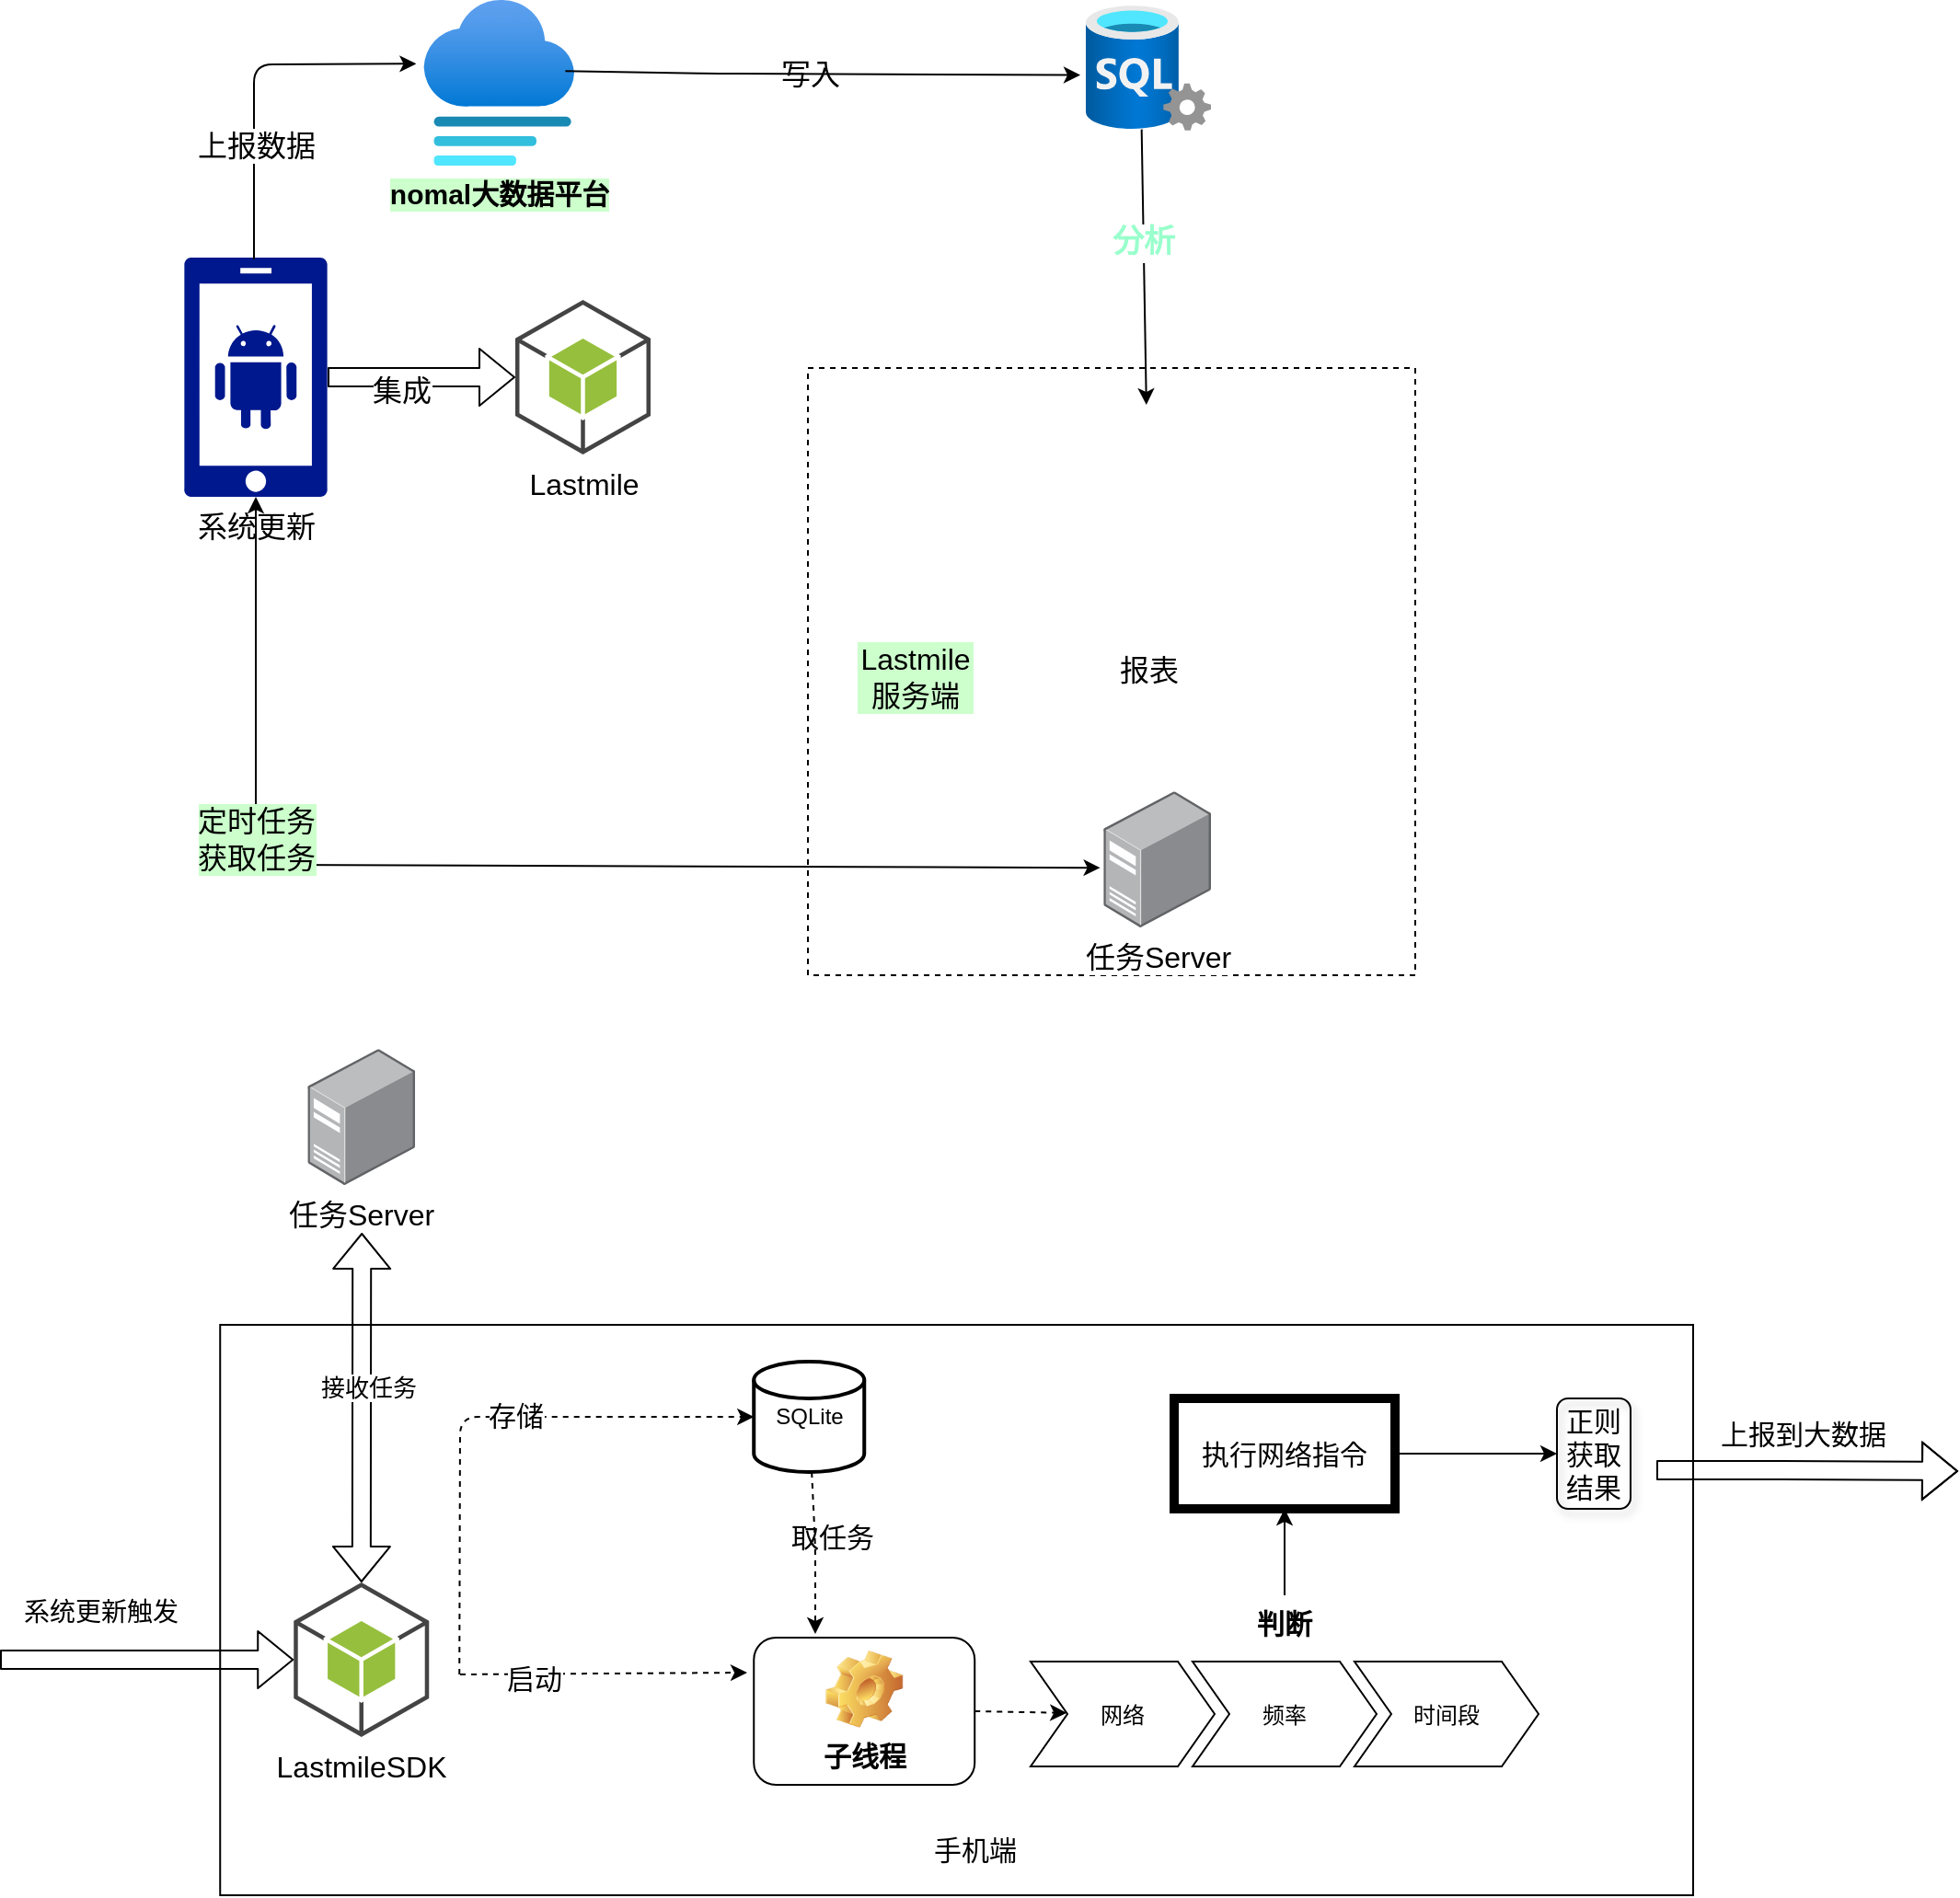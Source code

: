 <mxfile version="14.6.3" type="github">
  <diagram id="C5RBs43oDa-KdzZeNtuy" name="Page-1">
    <mxGraphModel dx="1422" dy="802" grid="1" gridSize="10" guides="1" tooltips="1" connect="1" arrows="1" fold="1" page="1" pageScale="1" pageWidth="827" pageHeight="1169" math="0" shadow="0">
      <root>
        <mxCell id="WIyWlLk6GJQsqaUBKTNV-0" />
        <mxCell id="WIyWlLk6GJQsqaUBKTNV-1" parent="WIyWlLk6GJQsqaUBKTNV-0" />
        <mxCell id="yuwPH2M8G0DCQ8YKpy5Z-1" value="" style="rounded=0;whiteSpace=wrap;html=1;" vertex="1" parent="WIyWlLk6GJQsqaUBKTNV-1">
          <mxGeometry x="169.62" y="850" width="800.38" height="310" as="geometry" />
        </mxCell>
        <mxCell id="rWMwRWVKeR0WOQhEBVSM-88" value="" style="whiteSpace=wrap;html=1;aspect=fixed;dashed=1;labelBackgroundColor=#CCFFCC;fontSize=16;fontColor=#99FFCC;" parent="WIyWlLk6GJQsqaUBKTNV-1" vertex="1">
          <mxGeometry x="489" y="330" width="330" height="330" as="geometry" />
        </mxCell>
        <mxCell id="rWMwRWVKeR0WOQhEBVSM-0" value="系统更新" style="aspect=fixed;pointerEvents=1;shadow=0;dashed=0;html=1;strokeColor=none;labelPosition=center;verticalLabelPosition=bottom;verticalAlign=top;align=center;fillColor=#00188D;shape=mxgraph.mscae.enterprise.android_phone;fontSize=16;" parent="WIyWlLk6GJQsqaUBKTNV-1" vertex="1">
          <mxGeometry x="150" y="270" width="78" height="130" as="geometry" />
        </mxCell>
        <mxCell id="rWMwRWVKeR0WOQhEBVSM-1" value="Lastmile" style="outlineConnect=0;dashed=0;verticalLabelPosition=bottom;verticalAlign=top;align=center;html=1;shape=mxgraph.aws3.android;fillColor=#96BF3D;gradientColor=none;fontSize=16;" parent="WIyWlLk6GJQsqaUBKTNV-1" vertex="1">
          <mxGeometry x="330" y="293" width="73.5" height="84" as="geometry" />
        </mxCell>
        <mxCell id="rWMwRWVKeR0WOQhEBVSM-3" value="" style="shape=flexArrow;endArrow=classic;html=1;exitX=1;exitY=0.5;exitDx=0;exitDy=0;exitPerimeter=0;fontSize=16;" parent="WIyWlLk6GJQsqaUBKTNV-1" source="rWMwRWVKeR0WOQhEBVSM-0" target="rWMwRWVKeR0WOQhEBVSM-1" edge="1">
          <mxGeometry width="50" height="50" relative="1" as="geometry">
            <mxPoint x="250" y="360" as="sourcePoint" />
            <mxPoint x="310" y="340" as="targetPoint" />
          </mxGeometry>
        </mxCell>
        <mxCell id="rWMwRWVKeR0WOQhEBVSM-4" value="集成" style="edgeLabel;html=1;align=center;verticalAlign=middle;resizable=0;points=[];fontSize=16;" parent="rWMwRWVKeR0WOQhEBVSM-3" vertex="1" connectable="0">
          <mxGeometry x="-0.216" y="-7" relative="1" as="geometry">
            <mxPoint as="offset" />
          </mxGeometry>
        </mxCell>
        <mxCell id="rWMwRWVKeR0WOQhEBVSM-9" value="任务Server" style="points=[];aspect=fixed;html=1;align=center;shadow=0;dashed=0;image;image=img/lib/allied_telesis/computer_and_terminals/Server_Desktop.svg;fontSize=16;" parent="WIyWlLk6GJQsqaUBKTNV-1" vertex="1">
          <mxGeometry x="649.62" y="560" width="58.38" height="74" as="geometry" />
        </mxCell>
        <mxCell id="rWMwRWVKeR0WOQhEBVSM-10" value="" style="endArrow=classic;startArrow=classic;html=1;fontSize=16;entryX=0.5;entryY=1;entryDx=0;entryDy=0;entryPerimeter=0;exitX=-0.031;exitY=0.562;exitDx=0;exitDy=0;exitPerimeter=0;" parent="WIyWlLk6GJQsqaUBKTNV-1" source="rWMwRWVKeR0WOQhEBVSM-9" target="rWMwRWVKeR0WOQhEBVSM-0" edge="1">
          <mxGeometry width="50" height="50" relative="1" as="geometry">
            <mxPoint x="189" y="500" as="sourcePoint" />
            <mxPoint x="230" y="400" as="targetPoint" />
            <Array as="points">
              <mxPoint x="189" y="600" />
            </Array>
          </mxGeometry>
        </mxCell>
        <mxCell id="rWMwRWVKeR0WOQhEBVSM-11" value="定时任务&lt;br&gt;获取任务" style="edgeLabel;html=1;align=center;verticalAlign=middle;resizable=0;points=[];fontSize=16;labelBackgroundColor=#CCFFCC;" parent="rWMwRWVKeR0WOQhEBVSM-10" vertex="1" connectable="0">
          <mxGeometry x="0.509" y="3" relative="1" as="geometry">
            <mxPoint x="3" y="24" as="offset" />
          </mxGeometry>
        </mxCell>
        <mxCell id="rWMwRWVKeR0WOQhEBVSM-61" value="&lt;font color=&quot;#000000&quot; style=&quot;font-size: 15px&quot;&gt;&lt;b&gt;nomal大数据平台&lt;/b&gt;&lt;/font&gt;" style="aspect=fixed;html=1;points=[];align=center;image;fontSize=12;image=img/lib/azure2/general/Website_Staging.svg;labelBackgroundColor=#CCFFCC;fontColor=#99FFCC;" parent="WIyWlLk6GJQsqaUBKTNV-1" vertex="1">
          <mxGeometry x="280" y="130" width="82.28" height="90" as="geometry" />
        </mxCell>
        <mxCell id="rWMwRWVKeR0WOQhEBVSM-67" value="" style="endArrow=classic;html=1;fontSize=16;fontColor=#99FFCC;entryX=-0.034;entryY=0.374;entryDx=0;entryDy=0;entryPerimeter=0;exitX=0.5;exitY=0;exitDx=0;exitDy=0;exitPerimeter=0;" parent="WIyWlLk6GJQsqaUBKTNV-1" edge="1">
          <mxGeometry width="50" height="50" relative="1" as="geometry">
            <mxPoint x="188" y="271" as="sourcePoint" />
            <mxPoint x="276.202" y="164.66" as="targetPoint" />
            <Array as="points">
              <mxPoint x="188" y="165" />
            </Array>
          </mxGeometry>
        </mxCell>
        <mxCell id="rWMwRWVKeR0WOQhEBVSM-78" value="&lt;font color=&quot;#000000&quot;&gt;上报数据&lt;/font&gt;" style="edgeLabel;html=1;align=center;verticalAlign=middle;resizable=0;points=[];fontSize=16;fontColor=#99FFCC;" parent="rWMwRWVKeR0WOQhEBVSM-67" vertex="1" connectable="0">
          <mxGeometry x="-0.355" y="-1" relative="1" as="geometry">
            <mxPoint as="offset" />
          </mxGeometry>
        </mxCell>
        <mxCell id="rWMwRWVKeR0WOQhEBVSM-69" value="&lt;font color=&quot;#000000&quot;&gt;报表&lt;/font&gt;" style="shape=image;html=1;verticalAlign=top;verticalLabelPosition=bottom;labelBackgroundColor=#ffffff;imageAspect=0;aspect=fixed;image=https://cdn0.iconfinder.com/data/icons/web-development-79/32/development_computer_website_check_result-128.png;fontSize=16;fontColor=#99FFCC;" parent="WIyWlLk6GJQsqaUBKTNV-1" vertex="1">
          <mxGeometry x="610" y="350" width="128" height="128" as="geometry" />
        </mxCell>
        <mxCell id="rWMwRWVKeR0WOQhEBVSM-71" value="" style="aspect=fixed;html=1;points=[];align=center;image;fontSize=12;image=img/lib/azure2/databases/SQL_Server.svg;labelBackgroundColor=#CCFFCC;fontColor=#99FFCC;" parent="WIyWlLk6GJQsqaUBKTNV-1" vertex="1">
          <mxGeometry x="640" y="133" width="68" height="68" as="geometry" />
        </mxCell>
        <mxCell id="rWMwRWVKeR0WOQhEBVSM-72" value="" style="endArrow=classic;html=1;fontSize=16;fontColor=#99FFCC;exitX=0.938;exitY=0.429;exitDx=0;exitDy=0;exitPerimeter=0;entryX=-0.044;entryY=0.556;entryDx=0;entryDy=0;entryPerimeter=0;" parent="WIyWlLk6GJQsqaUBKTNV-1" source="rWMwRWVKeR0WOQhEBVSM-61" target="rWMwRWVKeR0WOQhEBVSM-71" edge="1">
          <mxGeometry width="50" height="50" relative="1" as="geometry">
            <mxPoint x="380" y="310" as="sourcePoint" />
            <mxPoint x="430" y="260" as="targetPoint" />
            <Array as="points">
              <mxPoint x="440" y="170" />
            </Array>
          </mxGeometry>
        </mxCell>
        <mxCell id="rWMwRWVKeR0WOQhEBVSM-73" value="&lt;font color=&quot;#000000&quot;&gt;写入&lt;/font&gt;" style="text;html=1;align=center;verticalAlign=middle;resizable=0;points=[];autosize=1;strokeColor=none;fontSize=16;fontColor=#99FFCC;" parent="WIyWlLk6GJQsqaUBKTNV-1" vertex="1">
          <mxGeometry x="465" y="160" width="50" height="20" as="geometry" />
        </mxCell>
        <mxCell id="rWMwRWVKeR0WOQhEBVSM-82" value="" style="endArrow=classic;html=1;fontSize=16;fontColor=#99FFCC;exitX=0.446;exitY=0.99;exitDx=0;exitDy=0;exitPerimeter=0;fontStyle=1" parent="WIyWlLk6GJQsqaUBKTNV-1" source="rWMwRWVKeR0WOQhEBVSM-71" target="rWMwRWVKeR0WOQhEBVSM-69" edge="1">
          <mxGeometry width="50" height="50" relative="1" as="geometry">
            <mxPoint x="670" y="230" as="sourcePoint" />
            <mxPoint x="720" y="180" as="targetPoint" />
          </mxGeometry>
        </mxCell>
        <mxCell id="rWMwRWVKeR0WOQhEBVSM-83" value="&lt;b&gt;&lt;font style=&quot;font-size: 17px&quot;&gt;分析&lt;/font&gt;&lt;/b&gt;" style="edgeLabel;html=1;align=center;verticalAlign=middle;resizable=0;points=[];fontSize=16;fontColor=#99FFCC;" parent="rWMwRWVKeR0WOQhEBVSM-82" vertex="1" connectable="0">
          <mxGeometry x="-0.18" y="-1" relative="1" as="geometry">
            <mxPoint as="offset" />
          </mxGeometry>
        </mxCell>
        <mxCell id="rWMwRWVKeR0WOQhEBVSM-89" value="&lt;font color=&quot;#000000&quot;&gt;Lastmile服务端&lt;/font&gt;" style="text;html=1;strokeColor=none;fillColor=none;align=center;verticalAlign=middle;whiteSpace=wrap;rounded=0;dashed=1;labelBackgroundColor=#CCFFCC;fontSize=16;fontColor=#99FFCC;" parent="WIyWlLk6GJQsqaUBKTNV-1" vertex="1">
          <mxGeometry x="515" y="485" width="65" height="25" as="geometry" />
        </mxCell>
        <mxCell id="yuwPH2M8G0DCQ8YKpy5Z-0" value="&lt;span style=&quot;font-size: 16px&quot;&gt;LastmileSDK&lt;/span&gt;" style="outlineConnect=0;dashed=0;verticalLabelPosition=bottom;verticalAlign=top;align=center;html=1;shape=mxgraph.aws3.android;fillColor=#96BF3D;gradientColor=none;" vertex="1" parent="WIyWlLk6GJQsqaUBKTNV-1">
          <mxGeometry x="209.62" y="990" width="73.5" height="84" as="geometry" />
        </mxCell>
        <mxCell id="yuwPH2M8G0DCQ8YKpy5Z-2" value="" style="shape=flexArrow;endArrow=classic;startArrow=classic;html=1;" edge="1" parent="WIyWlLk6GJQsqaUBKTNV-1" source="yuwPH2M8G0DCQ8YKpy5Z-0">
          <mxGeometry width="100" height="100" relative="1" as="geometry">
            <mxPoint x="199.62" y="890" as="sourcePoint" />
            <mxPoint x="246.62" y="800" as="targetPoint" />
          </mxGeometry>
        </mxCell>
        <mxCell id="yuwPH2M8G0DCQ8YKpy5Z-4" value="接收任务" style="edgeLabel;html=1;align=center;verticalAlign=middle;resizable=0;points=[];fontSize=13;" vertex="1" connectable="0" parent="yuwPH2M8G0DCQ8YKpy5Z-2">
          <mxGeometry x="0.116" y="-3" relative="1" as="geometry">
            <mxPoint as="offset" />
          </mxGeometry>
        </mxCell>
        <mxCell id="yuwPH2M8G0DCQ8YKpy5Z-3" value="SQLite" style="strokeWidth=2;html=1;shape=mxgraph.flowchart.database;whiteSpace=wrap;" vertex="1" parent="WIyWlLk6GJQsqaUBKTNV-1">
          <mxGeometry x="459.62" y="870" width="60" height="60" as="geometry" />
        </mxCell>
        <mxCell id="yuwPH2M8G0DCQ8YKpy5Z-7" value="" style="endArrow=classic;html=1;dashed=1;" edge="1" parent="WIyWlLk6GJQsqaUBKTNV-1">
          <mxGeometry width="50" height="50" relative="1" as="geometry">
            <mxPoint x="299.62" y="1040" as="sourcePoint" />
            <mxPoint x="459.62" y="900" as="targetPoint" />
            <Array as="points">
              <mxPoint x="300" y="900" />
            </Array>
          </mxGeometry>
        </mxCell>
        <mxCell id="yuwPH2M8G0DCQ8YKpy5Z-20" value="存储" style="edgeLabel;html=1;align=center;verticalAlign=middle;resizable=0;points=[];fontSize=15;" vertex="1" connectable="0" parent="yuwPH2M8G0DCQ8YKpy5Z-7">
          <mxGeometry x="0.135" y="1" relative="1" as="geometry">
            <mxPoint as="offset" />
          </mxGeometry>
        </mxCell>
        <mxCell id="yuwPH2M8G0DCQ8YKpy5Z-8" value="" style="shape=flexArrow;endArrow=classic;html=1;" edge="1" parent="WIyWlLk6GJQsqaUBKTNV-1" target="yuwPH2M8G0DCQ8YKpy5Z-0">
          <mxGeometry width="50" height="50" relative="1" as="geometry">
            <mxPoint x="50" y="1032" as="sourcePoint" />
            <mxPoint x="60" y="1030" as="targetPoint" />
          </mxGeometry>
        </mxCell>
        <mxCell id="yuwPH2M8G0DCQ8YKpy5Z-10" value="任务Server" style="points=[];aspect=fixed;html=1;align=center;shadow=0;dashed=0;image;image=img/lib/allied_telesis/computer_and_terminals/Server_Desktop.svg;fontSize=16;" vertex="1" parent="WIyWlLk6GJQsqaUBKTNV-1">
          <mxGeometry x="217.18" y="700" width="58.38" height="74" as="geometry" />
        </mxCell>
        <mxCell id="yuwPH2M8G0DCQ8YKpy5Z-14" value="" style="endArrow=classic;html=1;dashed=1;fontSize=13;entryX=0;entryY=0.5;entryDx=0;entryDy=0;" edge="1" parent="WIyWlLk6GJQsqaUBKTNV-1">
          <mxGeometry width="50" height="50" relative="1" as="geometry">
            <mxPoint x="300.0" y="1040" as="sourcePoint" />
            <mxPoint x="456" y="1039" as="targetPoint" />
          </mxGeometry>
        </mxCell>
        <mxCell id="yuwPH2M8G0DCQ8YKpy5Z-19" value="启动" style="edgeLabel;html=1;align=center;verticalAlign=middle;resizable=0;points=[];fontSize=15;" vertex="1" connectable="0" parent="yuwPH2M8G0DCQ8YKpy5Z-14">
          <mxGeometry x="-0.487" y="-2" relative="1" as="geometry">
            <mxPoint as="offset" />
          </mxGeometry>
        </mxCell>
        <mxCell id="yuwPH2M8G0DCQ8YKpy5Z-17" value="" style="endArrow=classic;html=1;dashed=1;fontSize=13;" edge="1" parent="WIyWlLk6GJQsqaUBKTNV-1" source="yuwPH2M8G0DCQ8YKpy5Z-3">
          <mxGeometry width="50" height="50" relative="1" as="geometry">
            <mxPoint x="500" y="960" as="sourcePoint" />
            <mxPoint x="493" y="1018" as="targetPoint" />
            <Array as="points">
              <mxPoint x="493" y="970" />
            </Array>
          </mxGeometry>
        </mxCell>
        <mxCell id="yuwPH2M8G0DCQ8YKpy5Z-21" value="取任务" style="text;html=1;strokeColor=none;fillColor=none;align=center;verticalAlign=middle;whiteSpace=wrap;rounded=0;fontSize=15;" vertex="1" parent="WIyWlLk6GJQsqaUBKTNV-1">
          <mxGeometry x="475" y="960" width="55" height="10" as="geometry" />
        </mxCell>
        <mxCell id="yuwPH2M8G0DCQ8YKpy5Z-25" value="子线程" style="label;whiteSpace=wrap;html=1;align=center;verticalAlign=bottom;spacingLeft=0;spacingBottom=4;imageAlign=center;imageVerticalAlign=top;image=img/clipart/Gear_128x128.png;fontSize=15;" vertex="1" parent="WIyWlLk6GJQsqaUBKTNV-1">
          <mxGeometry x="459.62" y="1020" width="120" height="80" as="geometry" />
        </mxCell>
        <mxCell id="yuwPH2M8G0DCQ8YKpy5Z-26" value="判断" style="swimlane;childLayout=stackLayout;horizontal=1;fillColor=none;horizontalStack=1;resizeParent=1;resizeParentMax=0;resizeLast=0;collapsible=0;strokeColor=none;stackBorder=10;stackSpacing=-12;resizable=1;align=center;points=[];fontColor=#000000;fontSize=15;" vertex="1" parent="WIyWlLk6GJQsqaUBKTNV-1">
          <mxGeometry x="600" y="1000" width="296" height="100" as="geometry" />
        </mxCell>
        <mxCell id="yuwPH2M8G0DCQ8YKpy5Z-27" value="网络" style="shape=step;perimeter=stepPerimeter;fixedSize=1;points=[];" vertex="1" parent="yuwPH2M8G0DCQ8YKpy5Z-26">
          <mxGeometry x="10" y="33" width="100" height="57" as="geometry" />
        </mxCell>
        <mxCell id="yuwPH2M8G0DCQ8YKpy5Z-28" value="频率" style="shape=step;perimeter=stepPerimeter;fixedSize=1;points=[];" vertex="1" parent="yuwPH2M8G0DCQ8YKpy5Z-26">
          <mxGeometry x="98" y="33" width="100" height="57" as="geometry" />
        </mxCell>
        <mxCell id="yuwPH2M8G0DCQ8YKpy5Z-29" value="时间段" style="shape=step;perimeter=stepPerimeter;fixedSize=1;points=[];" vertex="1" parent="yuwPH2M8G0DCQ8YKpy5Z-26">
          <mxGeometry x="186" y="33" width="100" height="57" as="geometry" />
        </mxCell>
        <mxCell id="yuwPH2M8G0DCQ8YKpy5Z-30" value="" style="endArrow=classic;html=1;dashed=1;fontSize=15;exitX=1;exitY=0.5;exitDx=0;exitDy=0;" edge="1" parent="WIyWlLk6GJQsqaUBKTNV-1" source="yuwPH2M8G0DCQ8YKpy5Z-25" target="yuwPH2M8G0DCQ8YKpy5Z-27">
          <mxGeometry width="50" height="50" relative="1" as="geometry">
            <mxPoint x="570" y="1090" as="sourcePoint" />
            <mxPoint x="620" y="1040" as="targetPoint" />
          </mxGeometry>
        </mxCell>
        <mxCell id="yuwPH2M8G0DCQ8YKpy5Z-31" value="" style="shape=flexArrow;endArrow=classic;html=1;fontSize=15;exitX=0.96;exitY=0.579;exitDx=0;exitDy=0;exitPerimeter=0;" edge="1" parent="WIyWlLk6GJQsqaUBKTNV-1">
          <mxGeometry width="50" height="50" relative="1" as="geometry">
            <mxPoint x="950" y="929.003" as="sourcePoint" />
            <mxPoint x="1114" y="929.5" as="targetPoint" />
            <Array as="points">
              <mxPoint x="978" y="929" />
              <mxPoint x="1018" y="929" />
            </Array>
          </mxGeometry>
        </mxCell>
        <mxCell id="yuwPH2M8G0DCQ8YKpy5Z-32" value="&lt;span style=&quot;background-color: rgb(255 , 255 , 255)&quot;&gt;上报到大数据&lt;/span&gt;" style="text;html=1;strokeColor=none;fillColor=none;align=center;verticalAlign=middle;whiteSpace=wrap;rounded=0;fontSize=15;strokeWidth=5;" vertex="1" parent="WIyWlLk6GJQsqaUBKTNV-1">
          <mxGeometry x="970" y="899" width="120" height="20" as="geometry" />
        </mxCell>
        <mxCell id="yuwPH2M8G0DCQ8YKpy5Z-45" style="edgeStyle=orthogonalEdgeStyle;rounded=0;orthogonalLoop=1;jettySize=auto;html=1;fontSize=15;" edge="1" parent="WIyWlLk6GJQsqaUBKTNV-1" source="yuwPH2M8G0DCQ8YKpy5Z-35" target="yuwPH2M8G0DCQ8YKpy5Z-39">
          <mxGeometry relative="1" as="geometry" />
        </mxCell>
        <mxCell id="yuwPH2M8G0DCQ8YKpy5Z-35" value="执行网络指令" style="rounded=0;whiteSpace=wrap;html=1;fontSize=15;strokeWidth=5;" vertex="1" parent="WIyWlLk6GJQsqaUBKTNV-1">
          <mxGeometry x="688" y="890" width="120" height="60" as="geometry" />
        </mxCell>
        <mxCell id="yuwPH2M8G0DCQ8YKpy5Z-36" value="" style="endArrow=classic;html=1;fontSize=15;entryX=0.5;entryY=1;entryDx=0;entryDy=0;" edge="1" parent="WIyWlLk6GJQsqaUBKTNV-1" target="yuwPH2M8G0DCQ8YKpy5Z-35">
          <mxGeometry width="50" height="50" relative="1" as="geometry">
            <mxPoint x="748" y="997" as="sourcePoint" />
            <mxPoint x="780" y="990" as="targetPoint" />
          </mxGeometry>
        </mxCell>
        <mxCell id="yuwPH2M8G0DCQ8YKpy5Z-39" value="正则获取结果" style="text;html=1;fillColor=none;align=center;verticalAlign=middle;whiteSpace=wrap;rounded=1;fontSize=15;strokeColor=#000000;shadow=1;" vertex="1" parent="WIyWlLk6GJQsqaUBKTNV-1">
          <mxGeometry x="896" y="890" width="40" height="60" as="geometry" />
        </mxCell>
        <mxCell id="yuwPH2M8G0DCQ8YKpy5Z-47" value="手机端" style="text;html=1;strokeColor=none;fillColor=none;align=center;verticalAlign=middle;whiteSpace=wrap;rounded=0;shadow=1;fontSize=15;strokeWidth=9;" vertex="1" parent="WIyWlLk6GJQsqaUBKTNV-1">
          <mxGeometry x="540" y="1120" width="80" height="30" as="geometry" />
        </mxCell>
        <mxCell id="yuwPH2M8G0DCQ8YKpy5Z-48" value="&lt;span style=&quot;font-size: 14px ; background-color: rgb(255 , 255 , 255)&quot;&gt;系统更新触发&lt;/span&gt;" style="text;html=1;strokeColor=none;fillColor=none;align=center;verticalAlign=middle;whiteSpace=wrap;rounded=0;shadow=1;fontSize=15;" vertex="1" parent="WIyWlLk6GJQsqaUBKTNV-1">
          <mxGeometry x="60" y="995" width="90" height="20" as="geometry" />
        </mxCell>
      </root>
    </mxGraphModel>
  </diagram>
</mxfile>
